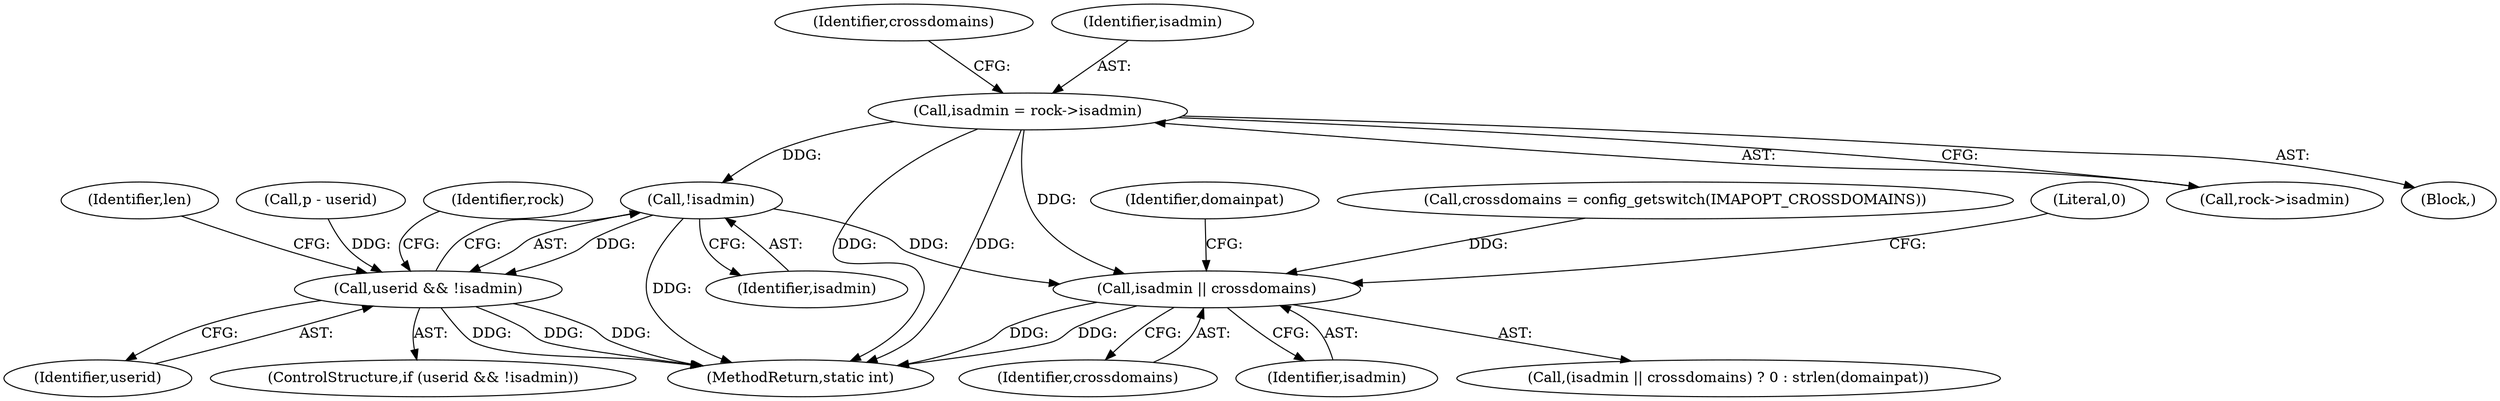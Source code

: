 digraph "0_cyrus-imapd_6bd33275368edfa71ae117de895488584678ac79@pointer" {
"1000139" [label="(Call,isadmin = rock->isadmin)"];
"1000442" [label="(Call,!isadmin)"];
"1000440" [label="(Call,userid && !isadmin)"];
"1000676" [label="(Call,isadmin || crossdomains)"];
"1000141" [label="(Call,rock->isadmin)"];
"1000678" [label="(Identifier,crossdomains)"];
"1000681" [label="(Identifier,domainpat)"];
"1000146" [label="(Identifier,crossdomains)"];
"1000621" [label="(Identifier,len)"];
"1000443" [label="(Identifier,isadmin)"];
"1000277" [label="(Call,p - userid)"];
"1000440" [label="(Call,userid && !isadmin)"];
"1000676" [label="(Call,isadmin || crossdomains)"];
"1000442" [label="(Call,!isadmin)"];
"1000139" [label="(Call,isadmin = rock->isadmin)"];
"1000441" [label="(Identifier,userid)"];
"1000131" [label="(Block,)"];
"1000772" [label="(MethodReturn,static int)"];
"1000439" [label="(ControlStructure,if (userid && !isadmin))"];
"1000145" [label="(Call,crossdomains = config_getswitch(IMAPOPT_CROSSDOMAINS))"];
"1000140" [label="(Identifier,isadmin)"];
"1000679" [label="(Literal,0)"];
"1000677" [label="(Identifier,isadmin)"];
"1000675" [label="(Call,(isadmin || crossdomains) ? 0 : strlen(domainpat))"];
"1000447" [label="(Identifier,rock)"];
"1000139" -> "1000131"  [label="AST: "];
"1000139" -> "1000141"  [label="CFG: "];
"1000140" -> "1000139"  [label="AST: "];
"1000141" -> "1000139"  [label="AST: "];
"1000146" -> "1000139"  [label="CFG: "];
"1000139" -> "1000772"  [label="DDG: "];
"1000139" -> "1000772"  [label="DDG: "];
"1000139" -> "1000442"  [label="DDG: "];
"1000139" -> "1000676"  [label="DDG: "];
"1000442" -> "1000440"  [label="AST: "];
"1000442" -> "1000443"  [label="CFG: "];
"1000443" -> "1000442"  [label="AST: "];
"1000440" -> "1000442"  [label="CFG: "];
"1000442" -> "1000772"  [label="DDG: "];
"1000442" -> "1000440"  [label="DDG: "];
"1000442" -> "1000676"  [label="DDG: "];
"1000440" -> "1000439"  [label="AST: "];
"1000440" -> "1000441"  [label="CFG: "];
"1000441" -> "1000440"  [label="AST: "];
"1000447" -> "1000440"  [label="CFG: "];
"1000621" -> "1000440"  [label="CFG: "];
"1000440" -> "1000772"  [label="DDG: "];
"1000440" -> "1000772"  [label="DDG: "];
"1000440" -> "1000772"  [label="DDG: "];
"1000277" -> "1000440"  [label="DDG: "];
"1000676" -> "1000675"  [label="AST: "];
"1000676" -> "1000677"  [label="CFG: "];
"1000676" -> "1000678"  [label="CFG: "];
"1000677" -> "1000676"  [label="AST: "];
"1000678" -> "1000676"  [label="AST: "];
"1000679" -> "1000676"  [label="CFG: "];
"1000681" -> "1000676"  [label="CFG: "];
"1000676" -> "1000772"  [label="DDG: "];
"1000676" -> "1000772"  [label="DDG: "];
"1000145" -> "1000676"  [label="DDG: "];
}
